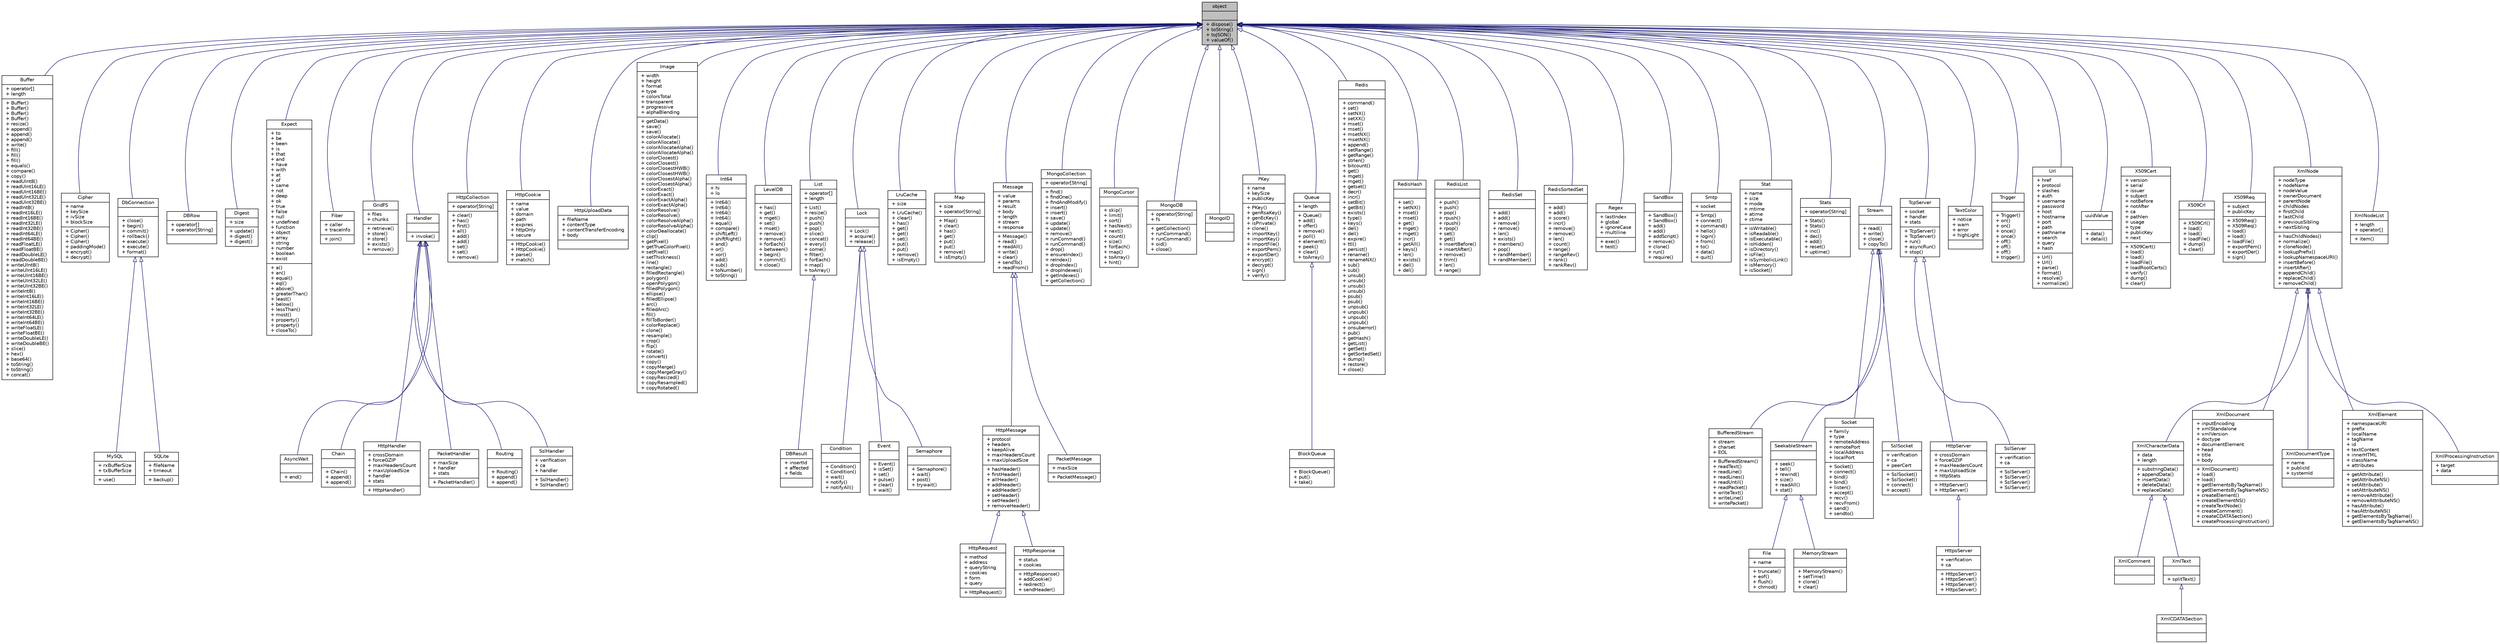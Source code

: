 digraph "object"
{
  edge [fontname="Helvetica",fontsize="10",labelfontname="Helvetica",labelfontsize="10"];
  node [fontname="Helvetica",fontsize="10",shape=record];
  Node1 [label="{object\n||+ dispose()\l+ toString()\l+ toJSON()\l+ valueOf()\l}",height=0.2,width=0.4,color="black", fillcolor="grey75", style="filled", fontcolor="black"];
  Node1 -> Node2 [dir="back",color="midnightblue",fontsize="10",style="solid",arrowtail="onormal",fontname="Helvetica"];
  Node2 [label="{Buffer\n|+ operator[]\l+ length\l|+ Buffer()\l+ Buffer()\l+ Buffer()\l+ Buffer()\l+ resize()\l+ append()\l+ append()\l+ append()\l+ write()\l+ fill()\l+ fill()\l+ fill()\l+ equals()\l+ compare()\l+ copy()\l+ readUInt8()\l+ readUInt16LE()\l+ readUInt16BE()\l+ readUInt32LE()\l+ readUInt32BE()\l+ readInt8()\l+ readInt16LE()\l+ readInt16BE()\l+ readInt32LE()\l+ readInt32BE()\l+ readInt64LE()\l+ readInt64BE()\l+ readFloatLE()\l+ readFloatBE()\l+ readDoubleLE()\l+ readDoubleBE()\l+ writeUInt8()\l+ writeUInt16LE()\l+ writeUInt16BE()\l+ writeUInt32LE()\l+ writeUInt32BE()\l+ writeInt8()\l+ writeInt16LE()\l+ writeInt16BE()\l+ writeInt32LE()\l+ writeInt32BE()\l+ writeInt64LE()\l+ writeInt64BE()\l+ writeFloatLE()\l+ writeFloatBE()\l+ writeDoubleLE()\l+ writeDoubleBE()\l+ slice()\l+ hex()\l+ base64()\l+ toString()\l+ toString()\l+ concat()\l}",height=0.2,width=0.4,color="black", fillcolor="white", style="filled",URL="$d9/dae/interfaceBuffer.html",tooltip="二进制数据缓存对象，用于 io 读写的数据处理 "];
  Node1 -> Node3 [dir="back",color="midnightblue",fontsize="10",style="solid",arrowtail="onormal",fontname="Helvetica"];
  Node3 [label="{Cipher\n|+ name\l+ keySize\l+ ivSize\l+ blockSize\l|+ Cipher()\l+ Cipher()\l+ Cipher()\l+ paddingMode()\l+ encrypt()\l+ decrypt()\l}",height=0.2,width=0.4,color="black", fillcolor="white", style="filled",URL="$df/d49/interfaceCipher.html",tooltip="对称加密算法对象 "];
  Node1 -> Node4 [dir="back",color="midnightblue",fontsize="10",style="solid",arrowtail="onormal",fontname="Helvetica"];
  Node4 [label="{DbConnection\n||+ close()\l+ begin()\l+ commit()\l+ rollback()\l+ execute()\l+ execute()\l+ format()\l}",height=0.2,width=0.4,color="black", fillcolor="white", style="filled",URL="$d8/d2c/interfaceDbConnection.html",tooltip="数据库连接对象，用于建立和维护一个数据库连接会话。 "];
  Node4 -> Node5 [dir="back",color="midnightblue",fontsize="10",style="solid",arrowtail="onormal",fontname="Helvetica"];
  Node5 [label="{MySQL\n|+ rxBufferSize\l+ txBufferSize\l|+ use()\l}",height=0.2,width=0.4,color="black", fillcolor="white", style="filled",URL="$d2/d68/interfaceMySQL.html",tooltip="mysql 数据库连接对象 "];
  Node4 -> Node6 [dir="back",color="midnightblue",fontsize="10",style="solid",arrowtail="onormal",fontname="Helvetica"];
  Node6 [label="{SQLite\n|+ fileName\l+ timeout\l|+ backup()\l}",height=0.2,width=0.4,color="black", fillcolor="white", style="filled",URL="$d7/df5/interfaceSQLite.html",tooltip="sqlite 数据库连接对象 "];
  Node1 -> Node7 [dir="back",color="midnightblue",fontsize="10",style="solid",arrowtail="onormal",fontname="Helvetica"];
  Node7 [label="{DBRow\n|+ operator[]\l+ operator[String]\l|}",height=0.2,width=0.4,color="black", fillcolor="white", style="filled",URL="$d7/d8e/interfaceDBRow.html",tooltip="数据库记录对象 "];
  Node1 -> Node8 [dir="back",color="midnightblue",fontsize="10",style="solid",arrowtail="onormal",fontname="Helvetica"];
  Node8 [label="{Digest\n|+ size\l|+ update()\l+ digest()\l+ digest()\l}",height=0.2,width=0.4,color="black", fillcolor="white", style="filled",URL="$d3/d41/interfaceDigest.html",tooltip="信息摘要对象 "];
  Node1 -> Node9 [dir="back",color="midnightblue",fontsize="10",style="solid",arrowtail="onormal",fontname="Helvetica"];
  Node9 [label="{Expect\n|+ to\l+ be\l+ been\l+ is\l+ that\l+ and\l+ have\l+ with\l+ at\l+ of\l+ same\l+ not\l+ deep\l+ ok\l+ true\l+ false\l+ null\l+ undefined\l+ function\l+ object\l+ array\l+ string\l+ number\l+ boolean\l+ exist\l|+ a()\l+ an()\l+ equal()\l+ eql()\l+ above()\l+ greaterThan()\l+ least()\l+ below()\l+ lessThan()\l+ most()\l+ property()\l+ property()\l+ closeTo()\l}",height=0.2,width=0.4,color="black", fillcolor="white", style="filled",URL="$d0/df6/interfaceExpect.html",tooltip="断言期望对象 "];
  Node1 -> Node10 [dir="back",color="midnightblue",fontsize="10",style="solid",arrowtail="onormal",fontname="Helvetica"];
  Node10 [label="{Fiber\n|+ caller\l+ traceInfo\l|+ join()\l}",height=0.2,width=0.4,color="black", fillcolor="white", style="filled",URL="$d4/d39/interfaceFiber.html",tooltip="纤程操作对象，此对象不可直接创建 "];
  Node1 -> Node11 [dir="back",color="midnightblue",fontsize="10",style="solid",arrowtail="onormal",fontname="Helvetica"];
  Node11 [label="{GridFS\n|+ files\l+ chunks\l|+ retrieve()\l+ store()\l+ store()\l+ exists()\l+ remove()\l}",height=0.2,width=0.4,color="black", fillcolor="white", style="filled",URL="$d7/d34/interfaceGridFS.html",tooltip="MongoDB GridFS 分布式文件系统访问对象 "];
  Node1 -> Node12 [dir="back",color="midnightblue",fontsize="10",style="solid",arrowtail="onormal",fontname="Helvetica"];
  Node12 [label="{Handler\n||+ invoke()\l}",height=0.2,width=0.4,color="black", fillcolor="white", style="filled",URL="$da/d85/interfaceHandler.html",tooltip="消息处理器接口 "];
  Node12 -> Node13 [dir="back",color="midnightblue",fontsize="10",style="solid",arrowtail="onormal",fontname="Helvetica"];
  Node13 [label="{AsyncWait\n||+ end()\l}",height=0.2,width=0.4,color="black", fillcolor="white", style="filled",URL="$d2/d88/interfaceAsyncWait.html",tooltip="消息处理器异步等待对象 "];
  Node12 -> Node14 [dir="back",color="midnightblue",fontsize="10",style="solid",arrowtail="onormal",fontname="Helvetica"];
  Node14 [label="{Chain\n||+ Chain()\l+ append()\l+ append()\l}",height=0.2,width=0.4,color="black", fillcolor="white", style="filled",URL="$d3/d78/interfaceChain.html",tooltip="消息处理器链处理对象 "];
  Node12 -> Node15 [dir="back",color="midnightblue",fontsize="10",style="solid",arrowtail="onormal",fontname="Helvetica"];
  Node15 [label="{HttpHandler\n|+ crossDomain\l+ forceGZIP\l+ maxHeadersCount\l+ maxUploadSize\l+ handler\l+ stats\l|+ HttpHandler()\l}",height=0.2,width=0.4,color="black", fillcolor="white", style="filled",URL="$d6/d18/interfaceHttpHandler.html",tooltip="http 协议转换处理器 "];
  Node12 -> Node16 [dir="back",color="midnightblue",fontsize="10",style="solid",arrowtail="onormal",fontname="Helvetica"];
  Node16 [label="{PacketHandler\n|+ maxSize\l+ handler\l+ stats\l|+ PacketHandler()\l}",height=0.2,width=0.4,color="black", fillcolor="white", style="filled",URL="$de/dba/interfacePacketHandler.html",tooltip="Packet 包协议转换处理器 "];
  Node12 -> Node17 [dir="back",color="midnightblue",fontsize="10",style="solid",arrowtail="onormal",fontname="Helvetica"];
  Node17 [label="{Routing\n||+ Routing()\l+ append()\l+ append()\l}",height=0.2,width=0.4,color="black", fillcolor="white", style="filled",URL="$df/dcb/interfaceRouting.html",tooltip="消息处理器路由对象 "];
  Node12 -> Node18 [dir="back",color="midnightblue",fontsize="10",style="solid",arrowtail="onormal",fontname="Helvetica"];
  Node18 [label="{SslHandler\n|+ verification\l+ ca\l+ handler\l|+ SslHandler()\l+ SslHandler()\l}",height=0.2,width=0.4,color="black", fillcolor="white", style="filled",URL="$df/dd8/interfaceSslHandler.html",tooltip="ssl 协议转换处理器 "];
  Node1 -> Node19 [dir="back",color="midnightblue",fontsize="10",style="solid",arrowtail="onormal",fontname="Helvetica"];
  Node19 [label="{HttpCollection\n|+ operator[String]\l|+ clear()\l+ has()\l+ first()\l+ all()\l+ add()\l+ add()\l+ set()\l+ set()\l+ remove()\l}",height=0.2,width=0.4,color="black", fillcolor="white", style="filled",URL="$da/d34/interfaceHttpCollection.html",tooltip="http 容器对象，用于 http header，cookie，query，form，等数据的存储与组织 "];
  Node1 -> Node20 [dir="back",color="midnightblue",fontsize="10",style="solid",arrowtail="onormal",fontname="Helvetica"];
  Node20 [label="{HttpCookie\n|+ name\l+ value\l+ domain\l+ path\l+ expires\l+ httpOnly\l+ secure\l|+ HttpCookie()\l+ HttpCookie()\l+ parse()\l+ match()\l}",height=0.2,width=0.4,color="black", fillcolor="white", style="filled",URL="$d3/dea/interfaceHttpCookie.html",tooltip="http Cookie 对象，用于添加和处理 cookie "];
  Node1 -> Node21 [dir="back",color="midnightblue",fontsize="10",style="solid",arrowtail="onormal",fontname="Helvetica"];
  Node21 [label="{HttpUploadData\n|+ fileName\l+ contentType\l+ contentTransferEncoding\l+ body\l|}",height=0.2,width=0.4,color="black", fillcolor="white", style="filled",URL="$db/dd0/interfaceHttpUploadData.html",tooltip="包含 multipart 的一个条目数据 "];
  Node1 -> Node22 [dir="back",color="midnightblue",fontsize="10",style="solid",arrowtail="onormal",fontname="Helvetica"];
  Node22 [label="{Image\n|+ width\l+ height\l+ format\l+ type\l+ colorsTotal\l+ transparent\l+ progressive\l+ alphaBlending\l|+ getData()\l+ save()\l+ save()\l+ colorAllocate()\l+ colorAllocate()\l+ colorAllocateAlpha()\l+ colorAllocateAlpha()\l+ colorClosest()\l+ colorClosest()\l+ colorClosestHWB()\l+ colorClosestHWB()\l+ colorClosestAlpha()\l+ colorClosestAlpha()\l+ colorExact()\l+ colorExact()\l+ colorExactAlpha()\l+ colorExactAlpha()\l+ colorResolve()\l+ colorResolve()\l+ colorResolveAlpha()\l+ colorResolveAlpha()\l+ colorDeallocate()\l+ clip()\l+ getPixel()\l+ getTrueColorPixel()\l+ setPixel()\l+ setThickness()\l+ line()\l+ rectangle()\l+ filledRectangle()\l+ polygon()\l+ openPolygon()\l+ filledPolygon()\l+ ellipse()\l+ filledEllipse()\l+ arc()\l+ filledArc()\l+ fill()\l+ fillToBorder()\l+ colorReplace()\l+ clone()\l+ resample()\l+ crop()\l+ flip()\l+ rotate()\l+ convert()\l+ copy()\l+ copyMerge()\l+ copyMergeGray()\l+ copyResized()\l+ copyResampled()\l+ copyRotated()\l}",height=0.2,width=0.4,color="black", fillcolor="white", style="filled",URL="$d2/d41/interfaceImage.html",tooltip="图像处理对象，用以对图像进行转换，绘制，存储等操作 "];
  Node1 -> Node23 [dir="back",color="midnightblue",fontsize="10",style="solid",arrowtail="onormal",fontname="Helvetica"];
  Node23 [label="{Int64\n|+ hi\l+ lo\l|+ Int64()\l+ Int64()\l+ Int64()\l+ Int64()\l+ equal()\l+ compare()\l+ shiftLeft()\l+ shiftRight()\l+ and()\l+ or()\l+ xor()\l+ add()\l+ sub()\l+ toNumber()\l+ toString()\l}",height=0.2,width=0.4,color="black", fillcolor="white", style="filled",URL="$df/dc1/interfaceInt64.html",tooltip="64位整数对象 "];
  Node1 -> Node24 [dir="back",color="midnightblue",fontsize="10",style="solid",arrowtail="onormal",fontname="Helvetica"];
  Node24 [label="{LevelDB\n||+ has()\l+ get()\l+ mget()\l+ set()\l+ mset()\l+ remove()\l+ remove()\l+ forEach()\l+ between()\l+ begin()\l+ commit()\l+ close()\l}",height=0.2,width=0.4,color="black", fillcolor="white", style="filled",URL="$d0/d9e/interfaceLevelDB.html",tooltip="LevelDB 数据库对象 "];
  Node1 -> Node25 [dir="back",color="midnightblue",fontsize="10",style="solid",arrowtail="onormal",fontname="Helvetica"];
  Node25 [label="{List\n|+ operator[]\l+ length\l|+ List()\l+ resize()\l+ push()\l+ push()\l+ pop()\l+ slice()\l+ concat()\l+ every()\l+ some()\l+ filter()\l+ forEach()\l+ map()\l+ toArray()\l}",height=0.2,width=0.4,color="black", fillcolor="white", style="filled",URL="$de/dd8/interfaceList.html",tooltip="Variant 数组对象，一般用以返回一组 Variant 数据 "];
  Node25 -> Node26 [dir="back",color="midnightblue",fontsize="10",style="solid",arrowtail="onormal",fontname="Helvetica"];
  Node26 [label="{DBResult\n|+ insertId\l+ affected\l+ fields\l|}",height=0.2,width=0.4,color="black", fillcolor="white", style="filled",URL="$d9/db4/interfaceDBResult.html",tooltip="数据库结果集合对象 "];
  Node1 -> Node27 [dir="back",color="midnightblue",fontsize="10",style="solid",arrowtail="onormal",fontname="Helvetica"];
  Node27 [label="{Lock\n||+ Lock()\l+ acquire()\l+ release()\l}",height=0.2,width=0.4,color="black", fillcolor="white", style="filled",URL="$de/da6/interfaceLock.html",tooltip="纤程锁对象 "];
  Node27 -> Node28 [dir="back",color="midnightblue",fontsize="10",style="solid",arrowtail="onormal",fontname="Helvetica"];
  Node28 [label="{Condition\n||+ Condition()\l+ Condition()\l+ wait()\l+ notify()\l+ notifyAll()\l}",height=0.2,width=0.4,color="black", fillcolor="white", style="filled",URL="$d5/d45/interfaceCondition.html",tooltip="条件变量对象 "];
  Node27 -> Node29 [dir="back",color="midnightblue",fontsize="10",style="solid",arrowtail="onormal",fontname="Helvetica"];
  Node29 [label="{Event\n||+ Event()\l+ isSet()\l+ set()\l+ pulse()\l+ clear()\l+ wait()\l}",height=0.2,width=0.4,color="black", fillcolor="white", style="filled",URL="$d7/ddf/interfaceEvent.html",tooltip="事件对象 "];
  Node27 -> Node30 [dir="back",color="midnightblue",fontsize="10",style="solid",arrowtail="onormal",fontname="Helvetica"];
  Node30 [label="{Semaphore\n||+ Semaphore()\l+ wait()\l+ post()\l+ trywait()\l}",height=0.2,width=0.4,color="black", fillcolor="white", style="filled",URL="$dc/d90/interfaceSemaphore.html",tooltip="纤程信号量对象 "];
  Node1 -> Node31 [dir="back",color="midnightblue",fontsize="10",style="solid",arrowtail="onormal",fontname="Helvetica"];
  Node31 [label="{LruCache\n|+ size\l|+ LruCache()\l+ clear()\l+ has()\l+ get()\l+ get()\l+ set()\l+ put()\l+ put()\l+ remove()\l+ isEmpty()\l}",height=0.2,width=0.4,color="black", fillcolor="white", style="filled",URL="$dc/d81/interfaceLruCache.html",tooltip="LRU(least recently used) 缓存对象 "];
  Node1 -> Node32 [dir="back",color="midnightblue",fontsize="10",style="solid",arrowtail="onormal",fontname="Helvetica"];
  Node32 [label="{Map\n|+ size\l+ operator[String]\l|+ Map()\l+ clear()\l+ has()\l+ get()\l+ put()\l+ put()\l+ remove()\l+ isEmpty()\l}",height=0.2,width=0.4,color="black", fillcolor="white", style="filled",URL="$d2/dc1/interfaceMap.html",tooltip="字典对象 "];
  Node1 -> Node33 [dir="back",color="midnightblue",fontsize="10",style="solid",arrowtail="onormal",fontname="Helvetica"];
  Node33 [label="{Message\n|+ value\l+ params\l+ result\l+ body\l+ length\l+ stream\l+ response\l|+ Message()\l+ read()\l+ readAll()\l+ write()\l+ clear()\l+ sendTo()\l+ readFrom()\l}",height=0.2,width=0.4,color="black", fillcolor="white", style="filled",URL="$d6/db7/interfaceMessage.html",tooltip="基础消息对象 "];
  Node33 -> Node34 [dir="back",color="midnightblue",fontsize="10",style="solid",arrowtail="onormal",fontname="Helvetica"];
  Node34 [label="{HttpMessage\n|+ protocol\l+ headers\l+ keepAlive\l+ maxHeadersCount\l+ maxUploadSize\l|+ hasHeader()\l+ firstHeader()\l+ allHeader()\l+ addHeader()\l+ addHeader()\l+ setHeader()\l+ setHeader()\l+ removeHeader()\l}",height=0.2,width=0.4,color="black", fillcolor="white", style="filled",URL="$da/d38/interfaceHttpMessage.html",tooltip="http 基础消息对象 "];
  Node34 -> Node35 [dir="back",color="midnightblue",fontsize="10",style="solid",arrowtail="onormal",fontname="Helvetica"];
  Node35 [label="{HttpRequest\n|+ method\l+ address\l+ queryString\l+ cookies\l+ form\l+ query\l|+ HttpRequest()\l}",height=0.2,width=0.4,color="black", fillcolor="white", style="filled",URL="$d4/dfa/interfaceHttpRequest.html",tooltip="http 请求消息对象 "];
  Node34 -> Node36 [dir="back",color="midnightblue",fontsize="10",style="solid",arrowtail="onormal",fontname="Helvetica"];
  Node36 [label="{HttpResponse\n|+ status\l+ cookies\l|+ HttpResponse()\l+ addCookie()\l+ redirect()\l+ sendHeader()\l}",height=0.2,width=0.4,color="black", fillcolor="white", style="filled",URL="$d9/d71/interfaceHttpResponse.html",tooltip="http 响应消息对象 "];
  Node33 -> Node37 [dir="back",color="midnightblue",fontsize="10",style="solid",arrowtail="onormal",fontname="Helvetica"];
  Node37 [label="{PacketMessage\n|+ maxSize\l|+ PacketMessage()\l}",height=0.2,width=0.4,color="black", fillcolor="white", style="filled",URL="$df/da2/interfacePacketMessage.html",tooltip="包处理消息对象 "];
  Node1 -> Node38 [dir="back",color="midnightblue",fontsize="10",style="solid",arrowtail="onormal",fontname="Helvetica"];
  Node38 [label="{MongoCollection\n|+ operator[String]\l|+ find()\l+ findOne()\l+ findAndModify()\l+ insert()\l+ insert()\l+ save()\l+ update()\l+ update()\l+ remove()\l+ runCommand()\l+ runCommand()\l+ drop()\l+ ensureIndex()\l+ reIndex()\l+ dropIndex()\l+ dropIndexes()\l+ getIndexes()\l+ getCollection()\l}",height=0.2,width=0.4,color="black", fillcolor="white", style="filled",URL="$d6/d6b/interfaceMongoCollection.html",tooltip="mongodb 数据库数据集对象 "];
  Node1 -> Node39 [dir="back",color="midnightblue",fontsize="10",style="solid",arrowtail="onormal",fontname="Helvetica"];
  Node39 [label="{MongoCursor\n||+ skip()\l+ limit()\l+ sort()\l+ hasNext()\l+ next()\l+ count()\l+ size()\l+ forEach()\l+ map()\l+ toArray()\l+ hint()\l}",height=0.2,width=0.4,color="black", fillcolor="white", style="filled",URL="$dc/d27/interfaceMongoCursor.html",tooltip="mongodb 数据库数据游标对象 "];
  Node1 -> Node40 [dir="back",color="midnightblue",fontsize="10",style="solid",arrowtail="onormal",fontname="Helvetica"];
  Node40 [label="{MongoDB\n|+ operator[String]\l+ fs\l|+ getCollection()\l+ runCommand()\l+ runCommand()\l+ oid()\l+ close()\l}",height=0.2,width=0.4,color="black", fillcolor="white", style="filled",URL="$df/d69/interfaceMongoDB.html",tooltip="mongodb 数据库连接对象 "];
  Node1 -> Node41 [dir="back",color="midnightblue",fontsize="10",style="solid",arrowtail="onormal",fontname="Helvetica"];
  Node41 [label="{MongoID\n||}",height=0.2,width=0.4,color="black", fillcolor="white", style="filled",URL="$d9/d2f/interfaceMongoID.html",tooltip="mongodb 数据库数据唯一标识对象，用于存储传递 oid "];
  Node1 -> Node42 [dir="back",color="midnightblue",fontsize="10",style="solid",arrowtail="onormal",fontname="Helvetica"];
  Node42 [label="{PKey\n|+ name\l+ keySize\l+ publicKey\l|+ PKey()\l+ genRsaKey()\l+ genEcKey()\l+ isPrivate()\l+ clone()\l+ importKey()\l+ importKey()\l+ importFile()\l+ exportPem()\l+ exportDer()\l+ encrypt()\l+ decrypt()\l+ sign()\l+ verify()\l}",height=0.2,width=0.4,color="black", fillcolor="white", style="filled",URL="$d5/dac/interfacePKey.html",tooltip="不对称加密算法对象 "];
  Node1 -> Node43 [dir="back",color="midnightblue",fontsize="10",style="solid",arrowtail="onormal",fontname="Helvetica"];
  Node43 [label="{Queue\n|+ length\l|+ Queue()\l+ add()\l+ offer()\l+ remove()\l+ poll()\l+ element()\l+ peek()\l+ clear()\l+ toArray()\l}",height=0.2,width=0.4,color="black", fillcolor="white", style="filled",URL="$d1/d56/interfaceQueue.html",tooltip="FIFO（先进先出）队列对象 "];
  Node43 -> Node44 [dir="back",color="midnightblue",fontsize="10",style="solid",arrowtail="onormal",fontname="Helvetica"];
  Node44 [label="{BlockQueue\n||+ BlockQueue()\l+ put()\l+ take()\l}",height=0.2,width=0.4,color="black", fillcolor="white", style="filled",URL="$d4/db6/interfaceBlockQueue.html",tooltip="阻塞 FIFO（先进先出）队列对象 "];
  Node1 -> Node45 [dir="back",color="midnightblue",fontsize="10",style="solid",arrowtail="onormal",fontname="Helvetica"];
  Node45 [label="{Redis\n||+ command()\l+ set()\l+ setNX()\l+ setXX()\l+ mset()\l+ mset()\l+ msetNX()\l+ msetNX()\l+ append()\l+ setRange()\l+ getRange()\l+ strlen()\l+ bitcount()\l+ get()\l+ mget()\l+ mget()\l+ getset()\l+ decr()\l+ incr()\l+ setBit()\l+ getBit()\l+ exists()\l+ type()\l+ keys()\l+ del()\l+ del()\l+ expire()\l+ ttl()\l+ persist()\l+ rename()\l+ renameNX()\l+ sub()\l+ sub()\l+ unsub()\l+ unsub()\l+ unsub()\l+ unsub()\l+ psub()\l+ psub()\l+ unpsub()\l+ unpsub()\l+ unpsub()\l+ unpsub()\l+ onsuberror()\l+ pub()\l+ getHash()\l+ getList()\l+ getSet()\l+ getSortedSet()\l+ dump()\l+ restore()\l+ close()\l}",height=0.2,width=0.4,color="black", fillcolor="white", style="filled",URL="$d7/d32/interfaceRedis.html",tooltip="Redis 数据库客户端对象 "];
  Node1 -> Node46 [dir="back",color="midnightblue",fontsize="10",style="solid",arrowtail="onormal",fontname="Helvetica"];
  Node46 [label="{RedisHash\n||+ set()\l+ setNX()\l+ mset()\l+ mset()\l+ get()\l+ mget()\l+ mget()\l+ incr()\l+ getAll()\l+ keys()\l+ len()\l+ exists()\l+ del()\l+ del()\l}",height=0.2,width=0.4,color="black", fillcolor="white", style="filled",URL="$d9/d58/interfaceRedisHash.html",tooltip="Redis 数据库客户端 Hash 对象，此对象为包含指定 key 的客户端，只有调用其方法才会操作数据库 ..."];
  Node1 -> Node47 [dir="back",color="midnightblue",fontsize="10",style="solid",arrowtail="onormal",fontname="Helvetica"];
  Node47 [label="{RedisList\n||+ push()\l+ push()\l+ pop()\l+ rpush()\l+ rpush()\l+ rpop()\l+ set()\l+ get()\l+ insertBefore()\l+ insertAfter()\l+ remove()\l+ trim()\l+ len()\l+ range()\l}",height=0.2,width=0.4,color="black", fillcolor="white", style="filled",URL="$d0/da2/interfaceRedisList.html",tooltip="Redis 数据库客户端 List 对象，此对象为包含指定 key 的客户端，只有调用其方法才会操作数据库 ..."];
  Node1 -> Node48 [dir="back",color="midnightblue",fontsize="10",style="solid",arrowtail="onormal",fontname="Helvetica"];
  Node48 [label="{RedisSet\n||+ add()\l+ add()\l+ remove()\l+ remove()\l+ len()\l+ exists()\l+ members()\l+ pop()\l+ randMember()\l+ randMember()\l}",height=0.2,width=0.4,color="black", fillcolor="white", style="filled",URL="$d3/dee/interfaceRedisSet.html",tooltip="Redis 数据库客户端 Set 对象，此对象为包含指定 key 的客户端，只有调用其方法才会操作数据库 ..."];
  Node1 -> Node49 [dir="back",color="midnightblue",fontsize="10",style="solid",arrowtail="onormal",fontname="Helvetica"];
  Node49 [label="{RedisSortedSet\n||+ add()\l+ add()\l+ score()\l+ incr()\l+ remove()\l+ remove()\l+ len()\l+ count()\l+ range()\l+ rangeRev()\l+ rank()\l+ rankRev()\l}",height=0.2,width=0.4,color="black", fillcolor="white", style="filled",URL="$db/d03/interfaceRedisSortedSet.html",tooltip="Redis 数据库客户端 SortedSet 对象，此对象为包含指定 key 的客户端，只有调用其方法才会操作数据库 ..."];
  Node1 -> Node50 [dir="back",color="midnightblue",fontsize="10",style="solid",arrowtail="onormal",fontname="Helvetica"];
  Node50 [label="{Regex\n|+ lastIndex\l+ global\l+ ignoreCase\l+ multiline\l|+ exec()\l+ test()\l}",height=0.2,width=0.4,color="black", fillcolor="white", style="filled",URL="$d1/d43/interfaceRegex.html",tooltip="正则表达式对象 "];
  Node1 -> Node51 [dir="back",color="midnightblue",fontsize="10",style="solid",arrowtail="onormal",fontname="Helvetica"];
  Node51 [label="{SandBox\n||+ SandBox()\l+ SandBox()\l+ add()\l+ add()\l+ addScript()\l+ remove()\l+ clone()\l+ run()\l+ require()\l}",height=0.2,width=0.4,color="black", fillcolor="white", style="filled",URL="$d5/dd4/interfaceSandBox.html",tooltip="安全沙箱对象，用于管理一个独立的运行空间 "];
  Node1 -> Node52 [dir="back",color="midnightblue",fontsize="10",style="solid",arrowtail="onormal",fontname="Helvetica"];
  Node52 [label="{Smtp\n|+ socket\l|+ Smtp()\l+ connect()\l+ command()\l+ hello()\l+ login()\l+ from()\l+ to()\l+ data()\l+ quit()\l}",height=0.2,width=0.4,color="black", fillcolor="white", style="filled",URL="$da/de8/interfaceSmtp.html",tooltip="Smtp对象 "];
  Node1 -> Node53 [dir="back",color="midnightblue",fontsize="10",style="solid",arrowtail="onormal",fontname="Helvetica"];
  Node53 [label="{Stat\n|+ name\l+ size\l+ mode\l+ mtime\l+ atime\l+ ctime\l|+ isWritable()\l+ isReadable()\l+ isExecutable()\l+ isHidden()\l+ isDirectory()\l+ isFile()\l+ isSymbolicLink()\l+ isMemory()\l+ isSocket()\l}",height=0.2,width=0.4,color="black", fillcolor="white", style="filled",URL="$dc/da9/interfaceStat.html",tooltip="文件的基础信息对象 "];
  Node1 -> Node54 [dir="back",color="midnightblue",fontsize="10",style="solid",arrowtail="onormal",fontname="Helvetica"];
  Node54 [label="{Stats\n|+ operator[String]\l|+ Stats()\l+ Stats()\l+ inc()\l+ dec()\l+ add()\l+ reset()\l+ uptime()\l}",height=0.2,width=0.4,color="black", fillcolor="white", style="filled",URL="$df/d0b/interfaceStats.html",tooltip="数据统计对象，用以构建应用运行时数据收集 "];
  Node1 -> Node55 [dir="back",color="midnightblue",fontsize="10",style="solid",arrowtail="onormal",fontname="Helvetica"];
  Node55 [label="{Stream\n||+ read()\l+ write()\l+ close()\l+ copyTo()\l}",height=0.2,width=0.4,color="black", fillcolor="white", style="filled",URL="$d4/dc7/interfaceStream.html",tooltip="流操作对象，用于二进制数据流读写 "];
  Node55 -> Node56 [dir="back",color="midnightblue",fontsize="10",style="solid",arrowtail="onormal",fontname="Helvetica"];
  Node56 [label="{BufferedStream\n|+ stream\l+ charset\l+ EOL\l|+ BufferedStream()\l+ readText()\l+ readLine()\l+ readLines()\l+ readUntil()\l+ readPacket()\l+ writeText()\l+ writeLine()\l+ writePacket()\l}",height=0.2,width=0.4,color="black", fillcolor="white", style="filled",URL="$d0/d37/interfaceBufferedStream.html",tooltip="缓存读取对象 "];
  Node55 -> Node57 [dir="back",color="midnightblue",fontsize="10",style="solid",arrowtail="onormal",fontname="Helvetica"];
  Node57 [label="{SeekableStream\n||+ seek()\l+ tell()\l+ rewind()\l+ size()\l+ readAll()\l+ stat()\l}",height=0.2,width=0.4,color="black", fillcolor="white", style="filled",URL="$d6/d9c/interfaceSeekableStream.html",tooltip="可移动当前指针的流对象接口 "];
  Node57 -> Node58 [dir="back",color="midnightblue",fontsize="10",style="solid",arrowtail="onormal",fontname="Helvetica"];
  Node58 [label="{File\n|+ name\l|+ truncate()\l+ eof()\l+ flush()\l+ chmod()\l}",height=0.2,width=0.4,color="black", fillcolor="white", style="filled",URL="$d3/d3a/interfaceFile.html",tooltip="文件操作对象，用于二进制文件读写 "];
  Node57 -> Node59 [dir="back",color="midnightblue",fontsize="10",style="solid",arrowtail="onormal",fontname="Helvetica"];
  Node59 [label="{MemoryStream\n||+ MemoryStream()\l+ setTime()\l+ clone()\l+ clear()\l}",height=0.2,width=0.4,color="black", fillcolor="white", style="filled",URL="$d2/d93/interfaceMemoryStream.html",tooltip="内存流对象 "];
  Node55 -> Node60 [dir="back",color="midnightblue",fontsize="10",style="solid",arrowtail="onormal",fontname="Helvetica"];
  Node60 [label="{Socket\n|+ family\l+ type\l+ remoteAddress\l+ remotePort\l+ localAddress\l+ localPort\l|+ Socket()\l+ connect()\l+ bind()\l+ bind()\l+ listen()\l+ accept()\l+ recv()\l+ recvFrom()\l+ send()\l+ sendto()\l}",height=0.2,width=0.4,color="black", fillcolor="white", style="filled",URL="$dd/d94/interfaceSocket.html",tooltip="网络套接口对象 "];
  Node55 -> Node61 [dir="back",color="midnightblue",fontsize="10",style="solid",arrowtail="onormal",fontname="Helvetica"];
  Node61 [label="{SslSocket\n|+ verification\l+ ca\l+ peerCert\l|+ SslSocket()\l+ SslSocket()\l+ connect()\l+ accept()\l}",height=0.2,width=0.4,color="black", fillcolor="white", style="filled",URL="$d0/d97/interfaceSslSocket.html",tooltip="ssl 网络套接口对象 "];
  Node1 -> Node62 [dir="back",color="midnightblue",fontsize="10",style="solid",arrowtail="onormal",fontname="Helvetica"];
  Node62 [label="{TcpServer\n|+ socket\l+ handler\l+ stats\l|+ TcpServer()\l+ TcpServer()\l+ run()\l+ asyncRun()\l+ stop()\l}",height=0.2,width=0.4,color="black", fillcolor="white", style="filled",URL="$d7/d48/interfaceTcpServer.html",tooltip="tcp 服务器对象，可方便创建一个标准多纤程 tcp 服务器 "];
  Node62 -> Node63 [dir="back",color="midnightblue",fontsize="10",style="solid",arrowtail="onormal",fontname="Helvetica"];
  Node63 [label="{HttpServer\n|+ crossDomain\l+ forceGZIP\l+ maxHeadersCount\l+ maxUploadSize\l+ httpStats\l|+ HttpServer()\l+ HttpServer()\l}",height=0.2,width=0.4,color="black", fillcolor="white", style="filled",URL="$d4/d79/interfaceHttpServer.html",tooltip="http 服务器对象 "];
  Node63 -> Node64 [dir="back",color="midnightblue",fontsize="10",style="solid",arrowtail="onormal",fontname="Helvetica"];
  Node64 [label="{HttpsServer\n|+ verification\l+ ca\l|+ HttpsServer()\l+ HttpsServer()\l+ HttpsServer()\l+ HttpsServer()\l}",height=0.2,width=0.4,color="black", fillcolor="white", style="filled",URL="$d7/d42/interfaceHttpsServer.html",tooltip="https 服务器对象 "];
  Node62 -> Node65 [dir="back",color="midnightblue",fontsize="10",style="solid",arrowtail="onormal",fontname="Helvetica"];
  Node65 [label="{SslServer\n|+ verification\l+ ca\l|+ SslServer()\l+ SslServer()\l+ SslServer()\l+ SslServer()\l}",height=0.2,width=0.4,color="black", fillcolor="white", style="filled",URL="$d1/d5c/interfaceSslServer.html",tooltip="ssl 服务器对象，可方便创建一个标准多纤程 ssl 服务器 "];
  Node1 -> Node66 [dir="back",color="midnightblue",fontsize="10",style="solid",arrowtail="onormal",fontname="Helvetica"];
  Node66 [label="{TextColor\n|+ notice\l+ warn\l+ error\l+ highLight\l|}",height=0.2,width=0.4,color="black", fillcolor="white", style="filled",URL="$da/d8a/interfaceTextColor.html",tooltip="终端输出颜色配置对象 "];
  Node1 -> Node67 [dir="back",color="midnightblue",fontsize="10",style="solid",arrowtail="onormal",fontname="Helvetica"];
  Node67 [label="{Trigger\n||+ Trigger()\l+ on()\l+ on()\l+ once()\l+ once()\l+ off()\l+ off()\l+ off()\l+ trigger()\l}",height=0.2,width=0.4,color="black", fillcolor="white", style="filled",URL="$d6/df7/interfaceTrigger.html",tooltip="事件触发对象，可用于建立观察者模式，支持事件触发的对象均继承于此，同一事件的同一函数只会产生一次回调 ..."];
  Node1 -> Node68 [dir="back",color="midnightblue",fontsize="10",style="solid",arrowtail="onormal",fontname="Helvetica"];
  Node68 [label="{Url\n|+ href\l+ protocol\l+ slashes\l+ auth\l+ username\l+ password\l+ host\l+ hostname\l+ port\l+ path\l+ pathname\l+ search\l+ query\l+ hash\l|+ Url()\l+ Url()\l+ parse()\l+ format()\l+ resolve()\l+ normalize()\l}",height=0.2,width=0.4,color="black", fillcolor="white", style="filled",URL="$dd/d23/interfaceUrl.html",tooltip="Url 处理对象 "];
  Node1 -> Node69 [dir="back",color="midnightblue",fontsize="10",style="solid",arrowtail="onormal",fontname="Helvetica"];
  Node69 [label="{uuidValue\n||+ data()\l+ detail()\l}",height=0.2,width=0.4,color="black", fillcolor="white", style="filled",URL="$d6/de7/interfaceuuidValue.html",tooltip="uuid 对象 "];
  Node1 -> Node70 [dir="back",color="midnightblue",fontsize="10",style="solid",arrowtail="onormal",fontname="Helvetica"];
  Node70 [label="{X509Cert\n|+ version\l+ serial\l+ issuer\l+ subject\l+ notBefore\l+ notAfter\l+ ca\l+ pathlen\l+ usage\l+ type\l+ publicKey\l+ next\l|+ X509Cert()\l+ load()\l+ load()\l+ loadFile()\l+ loadRootCerts()\l+ verify()\l+ dump()\l+ clear()\l}",height=0.2,width=0.4,color="black", fillcolor="white", style="filled",URL="$dc/d22/interfaceX509Cert.html",tooltip="x509 证书对象 "];
  Node1 -> Node71 [dir="back",color="midnightblue",fontsize="10",style="solid",arrowtail="onormal",fontname="Helvetica"];
  Node71 [label="{X509Crl\n||+ X509Crl()\l+ load()\l+ load()\l+ loadFile()\l+ dump()\l+ clear()\l}",height=0.2,width=0.4,color="black", fillcolor="white", style="filled",URL="$d9/d86/interfaceX509Crl.html",tooltip="x509 撤销证书对象 "];
  Node1 -> Node72 [dir="back",color="midnightblue",fontsize="10",style="solid",arrowtail="onormal",fontname="Helvetica"];
  Node72 [label="{X509Req\n|+ subject\l+ publicKey\l|+ X509Req()\l+ X509Req()\l+ load()\l+ load()\l+ loadFile()\l+ exportPem()\l+ exportDer()\l+ sign()\l}",height=0.2,width=0.4,color="black", fillcolor="white", style="filled",URL="$d7/d8b/interfaceX509Req.html",tooltip="x509 证书请求对象 "];
  Node1 -> Node73 [dir="back",color="midnightblue",fontsize="10",style="solid",arrowtail="onormal",fontname="Helvetica"];
  Node73 [label="{XmlNode\n|+ nodeType\l+ nodeName\l+ nodeValue\l+ ownerDocument\l+ parentNode\l+ childNodes\l+ firstChild\l+ lastChild\l+ previousSibling\l+ nextSibling\l|+ hasChildNodes()\l+ normalize()\l+ cloneNode()\l+ lookupPrefix()\l+ lookupNamespaceURI()\l+ insertBefore()\l+ insertAfter()\l+ appendChild()\l+ replaceChild()\l+ removeChild()\l}",height=0.2,width=0.4,color="black", fillcolor="white", style="filled",URL="$dc/d8f/interfaceXmlNode.html",tooltip="XmlNode 对象是整个 DOM 的基础数据类型 "];
  Node73 -> Node74 [dir="back",color="midnightblue",fontsize="10",style="solid",arrowtail="onormal",fontname="Helvetica"];
  Node74 [label="{XmlCharacterData\n|+ data\l+ length\l|+ substringData()\l+ appendData()\l+ insertData()\l+ deleteData()\l+ replaceData()\l}",height=0.2,width=0.4,color="black", fillcolor="white", style="filled",URL="$d7/d50/interfaceXmlCharacterData.html",tooltip="XmlCharacterData 接口提供了 XmlText 和 XmlComment 节点的常用功能 "];
  Node74 -> Node75 [dir="back",color="midnightblue",fontsize="10",style="solid",arrowtail="onormal",fontname="Helvetica"];
  Node75 [label="{XmlComment\n||}",height=0.2,width=0.4,color="black", fillcolor="white", style="filled",URL="$dd/dc1/interfaceXmlComment.html",tooltip="XmlComment 对象表示文档中注释节点的内容 "];
  Node74 -> Node76 [dir="back",color="midnightblue",fontsize="10",style="solid",arrowtail="onormal",fontname="Helvetica"];
  Node76 [label="{XmlText\n||+ splitText()\l}",height=0.2,width=0.4,color="black", fillcolor="white", style="filled",URL="$d3/d51/interfaceXmlText.html",tooltip="XmlText 对象表示元素或属性的文本内容 "];
  Node76 -> Node77 [dir="back",color="midnightblue",fontsize="10",style="solid",arrowtail="onormal",fontname="Helvetica"];
  Node77 [label="{XmlCDATASection\n||}",height=0.2,width=0.4,color="black", fillcolor="white", style="filled",URL="$d4/dd8/interfaceXmlCDATASection.html",tooltip="XmlCDATASection 对象表示文档中的 CDATA 区段 "];
  Node73 -> Node78 [dir="back",color="midnightblue",fontsize="10",style="solid",arrowtail="onormal",fontname="Helvetica"];
  Node78 [label="{XmlDocument\n|+ inputEncoding\l+ xmlStandalone\l+ xmlVersion\l+ doctype\l+ documentElement\l+ head\l+ title\l+ body\l|+ XmlDocument()\l+ load()\l+ load()\l+ getElementsByTagName()\l+ getElementsByTagNameNS()\l+ createElement()\l+ createElementNS()\l+ createTextNode()\l+ createComment()\l+ createCDATASection()\l+ createProcessingInstruction()\l}",height=0.2,width=0.4,color="black", fillcolor="white", style="filled",URL="$d6/d47/interfaceXmlDocument.html",tooltip="XmlDocument 对象代表整个 XML 文档 "];
  Node73 -> Node79 [dir="back",color="midnightblue",fontsize="10",style="solid",arrowtail="onormal",fontname="Helvetica"];
  Node79 [label="{XmlDocumentType\n|+ name\l+ publicId\l+ systemId\l|}",height=0.2,width=0.4,color="black", fillcolor="white", style="filled",URL="$d4/d35/interfaceXmlDocumentType.html",tooltip="XmlDocumentType 对象用于访问 XML 所定义的实体 "];
  Node73 -> Node80 [dir="back",color="midnightblue",fontsize="10",style="solid",arrowtail="onormal",fontname="Helvetica"];
  Node80 [label="{XmlElement\n|+ namespaceURI\l+ prefix\l+ localName\l+ tagName\l+ id\l+ textContent\l+ innerHTML\l+ className\l+ attributes\l|+ getAttribute()\l+ getAttributeNS()\l+ setAttribute()\l+ setAttributeNS()\l+ removeAttribute()\l+ removeAttributeNS()\l+ hasAttribute()\l+ hasAttributeNS()\l+ getElementsByTagName()\l+ getElementsByTagNameNS()\l}",height=0.2,width=0.4,color="black", fillcolor="white", style="filled",URL="$d7/ddb/interfaceXmlElement.html",tooltip="XmlElement 对象表示 XML 文档中的元素 "];
  Node73 -> Node81 [dir="back",color="midnightblue",fontsize="10",style="solid",arrowtail="onormal",fontname="Helvetica"];
  Node81 [label="{XmlProcessingInstruction\n|+ target\l+ data\l|}",height=0.2,width=0.4,color="black", fillcolor="white", style="filled",URL="$da/df6/interfaceXmlProcessingInstruction.html",tooltip="XmlProcessingInstruction 对象表示 xml 处理指令 "];
  Node1 -> Node82 [dir="back",color="midnightblue",fontsize="10",style="solid",arrowtail="onormal",fontname="Helvetica"];
  Node82 [label="{XmlNodeList\n|+ length\l+ operator[]\l|+ item()\l}",height=0.2,width=0.4,color="black", fillcolor="white", style="filled",URL="$de/da6/interfaceXmlNodeList.html",tooltip="XmlNodeList 对象代表一个有顺序的节点列表 "];
}
